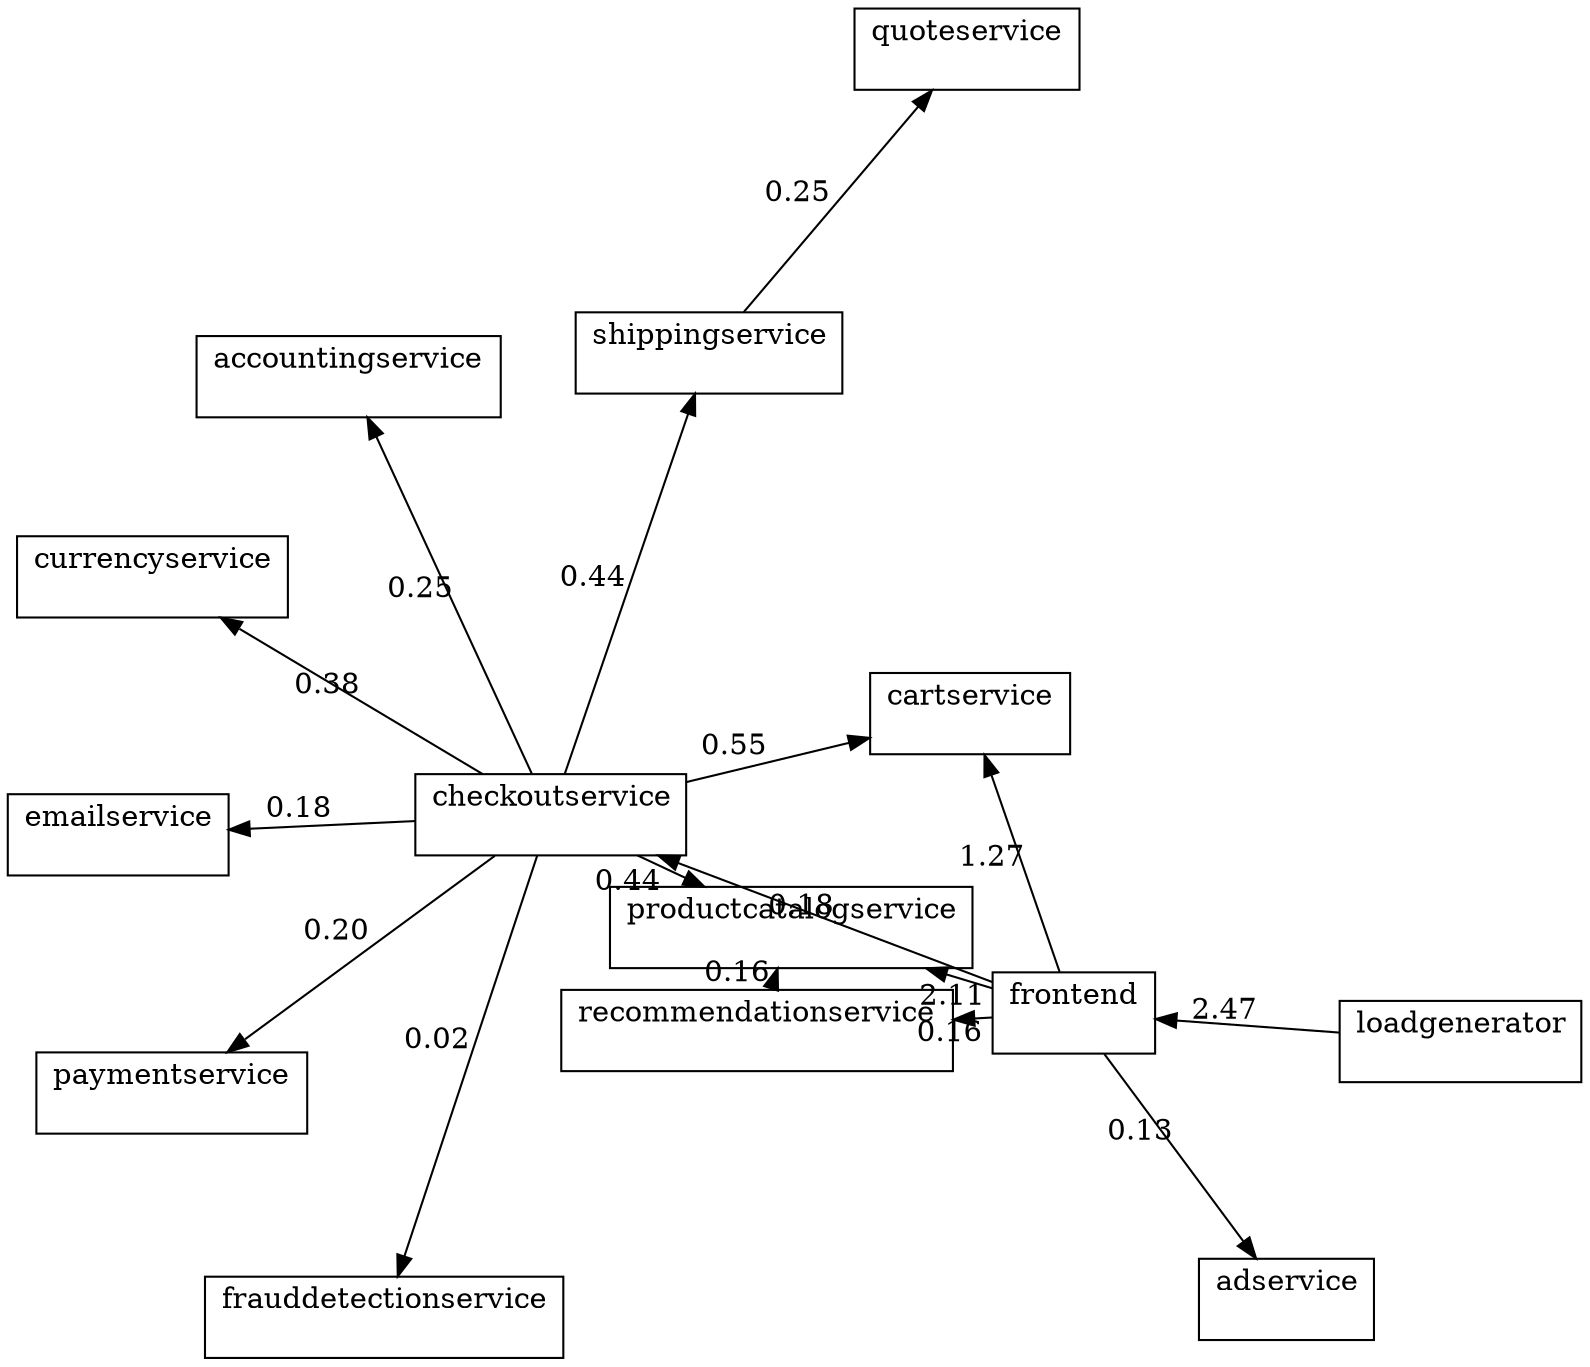 digraph {
    rankdir="LR"
    compound=true
    ordering=out
    layout=fdp
    node [shape=circle]
    edge [style=solid]
    subgraph cluster_checkoutservice {
    label = "checkoutservice"
    labeljust = l
    shape = circle
    }
    subgraph cluster_accountingservice {
    label = "accountingservice"
    labeljust = l
    shape = circle
    }
    subgraph cluster_frauddetectionservice {
    label = "frauddetectionservice"
    labeljust = l
    shape = circle
    }
    subgraph cluster_cartservice {
    label = "cartservice"
    labeljust = l
    shape = circle
    }
    subgraph cluster_currencyservice {
    label = "currencyservice"
    labeljust = l
    shape = circle
    }
    subgraph cluster_emailservice {
    label = "emailservice"
    labeljust = l
    shape = circle
    }
    subgraph cluster_paymentservice {
    label = "paymentservice"
    labeljust = l
    shape = circle
    }
    subgraph cluster_productcatalogservice {
    label = "productcatalogservice"
    labeljust = l
    shape = circle
    }
    subgraph cluster_shippingservice {
    label = "shippingservice"
    labeljust = l
    shape = circle
    }
    subgraph cluster_frontend {
    label = "frontend"
    labeljust = l
    shape = circle
    }
    subgraph cluster_adservice {
    label = "adservice"
    labeljust = l
    shape = circle
    }
    subgraph cluster_recommendationservice {
    label = "recommendationservice"
    labeljust = l
    shape = circle
    }
    subgraph cluster_loadgenerator {
    label = "loadgenerator"
    labeljust = l
    shape = circle
    }
    subgraph cluster_quoteservice {
    label = "quoteservice"
    labeljust = l
    shape = circle
    }
    cluster_checkoutservice -> cluster_accountingservice [label="0.25"]
    cluster_checkoutservice -> cluster_frauddetectionservice [label="0.02"]
    cluster_checkoutservice -> cluster_cartservice [label="0.55"]
    cluster_checkoutservice -> cluster_currencyservice [label="0.38"]
    cluster_checkoutservice -> cluster_emailservice [label="0.18"]
    cluster_checkoutservice -> cluster_paymentservice [label="0.20"]
    cluster_checkoutservice -> cluster_productcatalogservice [label="0.44"]
    cluster_checkoutservice -> cluster_shippingservice [label="0.44"]
    cluster_frontend -> cluster_adservice [label="0.13"]
    cluster_frontend -> cluster_cartservice [label="1.27"]
    cluster_frontend -> cluster_checkoutservice [label="0.18"]
    cluster_frontend -> cluster_productcatalogservice [label="2.11"]
    cluster_frontend -> cluster_recommendationservice [label="0.16"]
    cluster_loadgenerator -> cluster_frontend [label="2.47"]
    cluster_recommendationservice -> cluster_productcatalogservice [label="0.16"]
    cluster_shippingservice -> cluster_quoteservice [label="0.25"]
}
